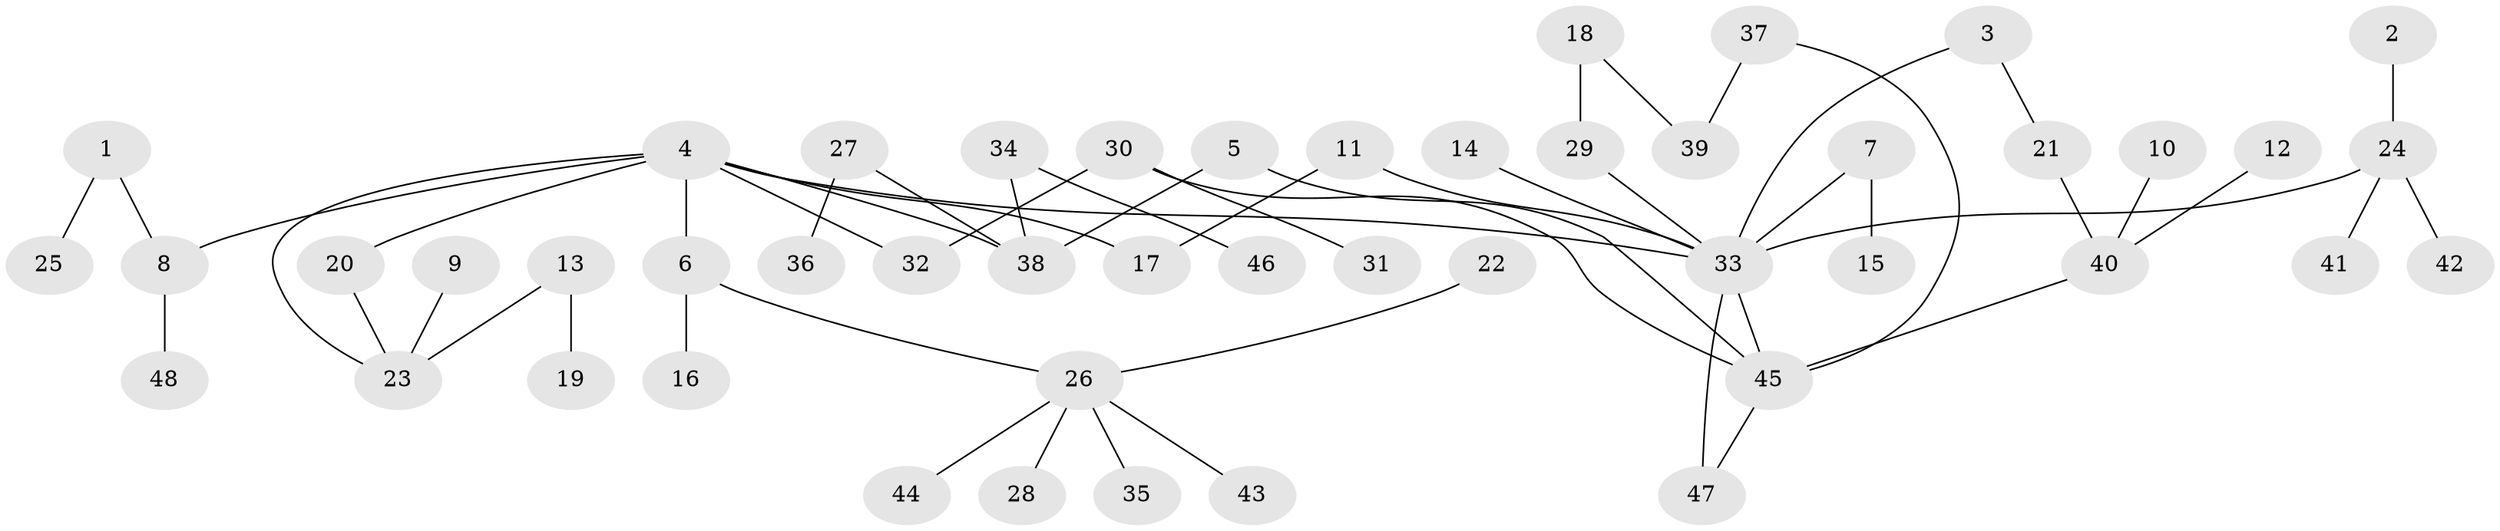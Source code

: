 // original degree distribution, {4: 0.11578947368421053, 5: 0.021052631578947368, 9: 0.010526315789473684, 3: 0.11578947368421053, 2: 0.3263157894736842, 1: 0.4, 6: 0.010526315789473684}
// Generated by graph-tools (version 1.1) at 2025/25/03/09/25 03:25:26]
// undirected, 48 vertices, 54 edges
graph export_dot {
graph [start="1"]
  node [color=gray90,style=filled];
  1;
  2;
  3;
  4;
  5;
  6;
  7;
  8;
  9;
  10;
  11;
  12;
  13;
  14;
  15;
  16;
  17;
  18;
  19;
  20;
  21;
  22;
  23;
  24;
  25;
  26;
  27;
  28;
  29;
  30;
  31;
  32;
  33;
  34;
  35;
  36;
  37;
  38;
  39;
  40;
  41;
  42;
  43;
  44;
  45;
  46;
  47;
  48;
  1 -- 8 [weight=1.0];
  1 -- 25 [weight=1.0];
  2 -- 24 [weight=1.0];
  3 -- 21 [weight=1.0];
  3 -- 33 [weight=1.0];
  4 -- 6 [weight=1.0];
  4 -- 8 [weight=1.0];
  4 -- 17 [weight=1.0];
  4 -- 20 [weight=1.0];
  4 -- 23 [weight=1.0];
  4 -- 32 [weight=1.0];
  4 -- 33 [weight=1.0];
  4 -- 38 [weight=1.0];
  5 -- 38 [weight=1.0];
  5 -- 45 [weight=1.0];
  6 -- 16 [weight=1.0];
  6 -- 26 [weight=1.0];
  7 -- 15 [weight=1.0];
  7 -- 33 [weight=1.0];
  8 -- 48 [weight=1.0];
  9 -- 23 [weight=1.0];
  10 -- 40 [weight=1.0];
  11 -- 17 [weight=1.0];
  11 -- 33 [weight=1.0];
  12 -- 40 [weight=1.0];
  13 -- 19 [weight=1.0];
  13 -- 23 [weight=1.0];
  14 -- 33 [weight=1.0];
  18 -- 29 [weight=1.0];
  18 -- 39 [weight=1.0];
  20 -- 23 [weight=1.0];
  21 -- 40 [weight=1.0];
  22 -- 26 [weight=1.0];
  24 -- 33 [weight=1.0];
  24 -- 41 [weight=1.0];
  24 -- 42 [weight=1.0];
  26 -- 28 [weight=1.0];
  26 -- 35 [weight=1.0];
  26 -- 43 [weight=1.0];
  26 -- 44 [weight=1.0];
  27 -- 36 [weight=1.0];
  27 -- 38 [weight=1.0];
  29 -- 33 [weight=1.0];
  30 -- 31 [weight=1.0];
  30 -- 32 [weight=1.0];
  30 -- 45 [weight=1.0];
  33 -- 45 [weight=1.0];
  33 -- 47 [weight=1.0];
  34 -- 38 [weight=1.0];
  34 -- 46 [weight=1.0];
  37 -- 39 [weight=1.0];
  37 -- 45 [weight=1.0];
  40 -- 45 [weight=1.0];
  45 -- 47 [weight=1.0];
}
